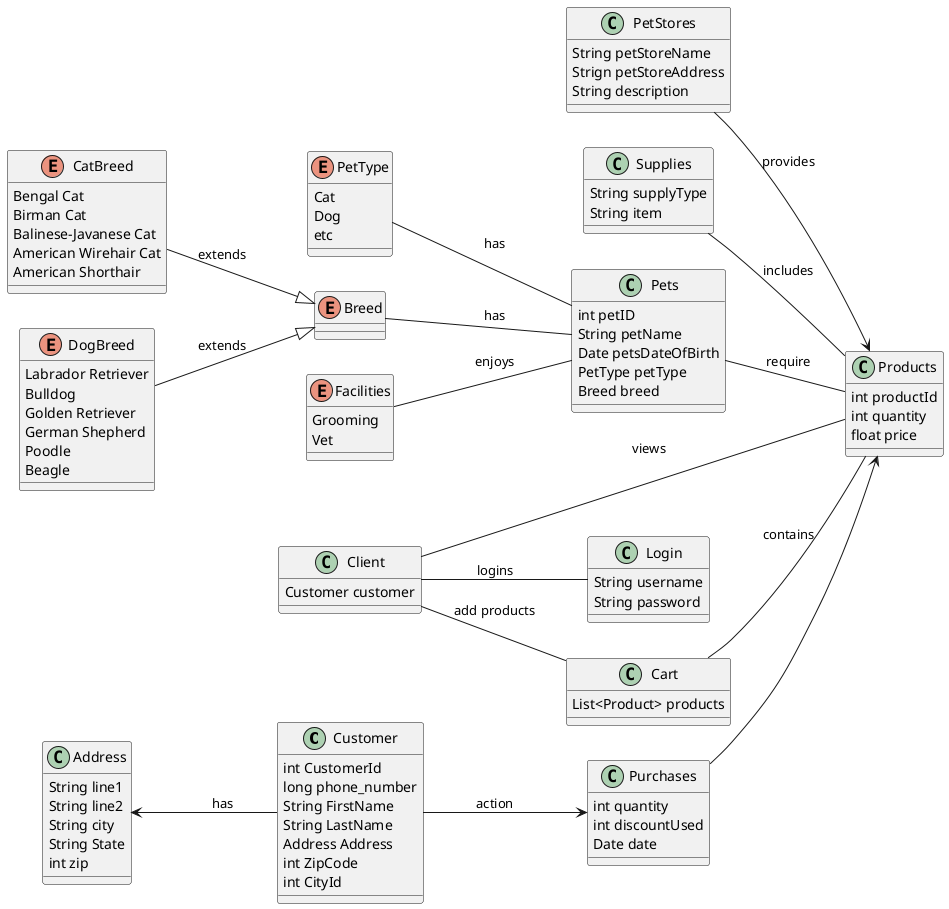 @startuml
'https://plantuml.com/class-diagram

left to right direction

class Customer {
int CustomerId
long phone_number
String FirstName
String LastName
Address Address
int ZipCode
int CityId
}

Address <-- Customer : has

enum PetType {
Cat
Dog
etc
}

enum Breed
{

}
CatBreed --|> Breed : extends
DogBreed --|> Breed : extends

enum CatBreed
{
Bengal Cat
Birman Cat
Balinese-Javanese Cat
American Wirehair Cat
American Shorthair
}
enum DogBreed
{
Labrador Retriever
Bulldog
Golden Retriever
German Shepherd
Poodle
Beagle
}

class Purchases
{
int quantity
int discountUsed
Date date
}

class Products
{
int productId
int quantity
float price
}

class PetStores
{
String petStoreName
Strign petStoreAddress
String description
}

class Supplies
{
String supplyType
String item
}

class Pets
{
int petID
String petName
Date petsDateOfBirth
PetType petType
Breed breed
}

enum Facilities
{
Grooming
Vet
}

class Address
{
String line1
String line2
String city
String State
int zip
}

Customer --> Purchases : action
Purchases --> Products
Supplies -- Products : includes
Pets -- Products : require
Facilities -- Pets : enjoys
PetStores --> Products : provides
Breed -- Pets : has
PetType -- Pets : has

class Login
{
 String username
 String password
}

class Client
{
 Customer customer
}

Client -- Login : logins
Client -- Products : views

class Cart
{
 List<Product> products
}

Cart -- Products : contains
Client -- Cart : add products

@enduml